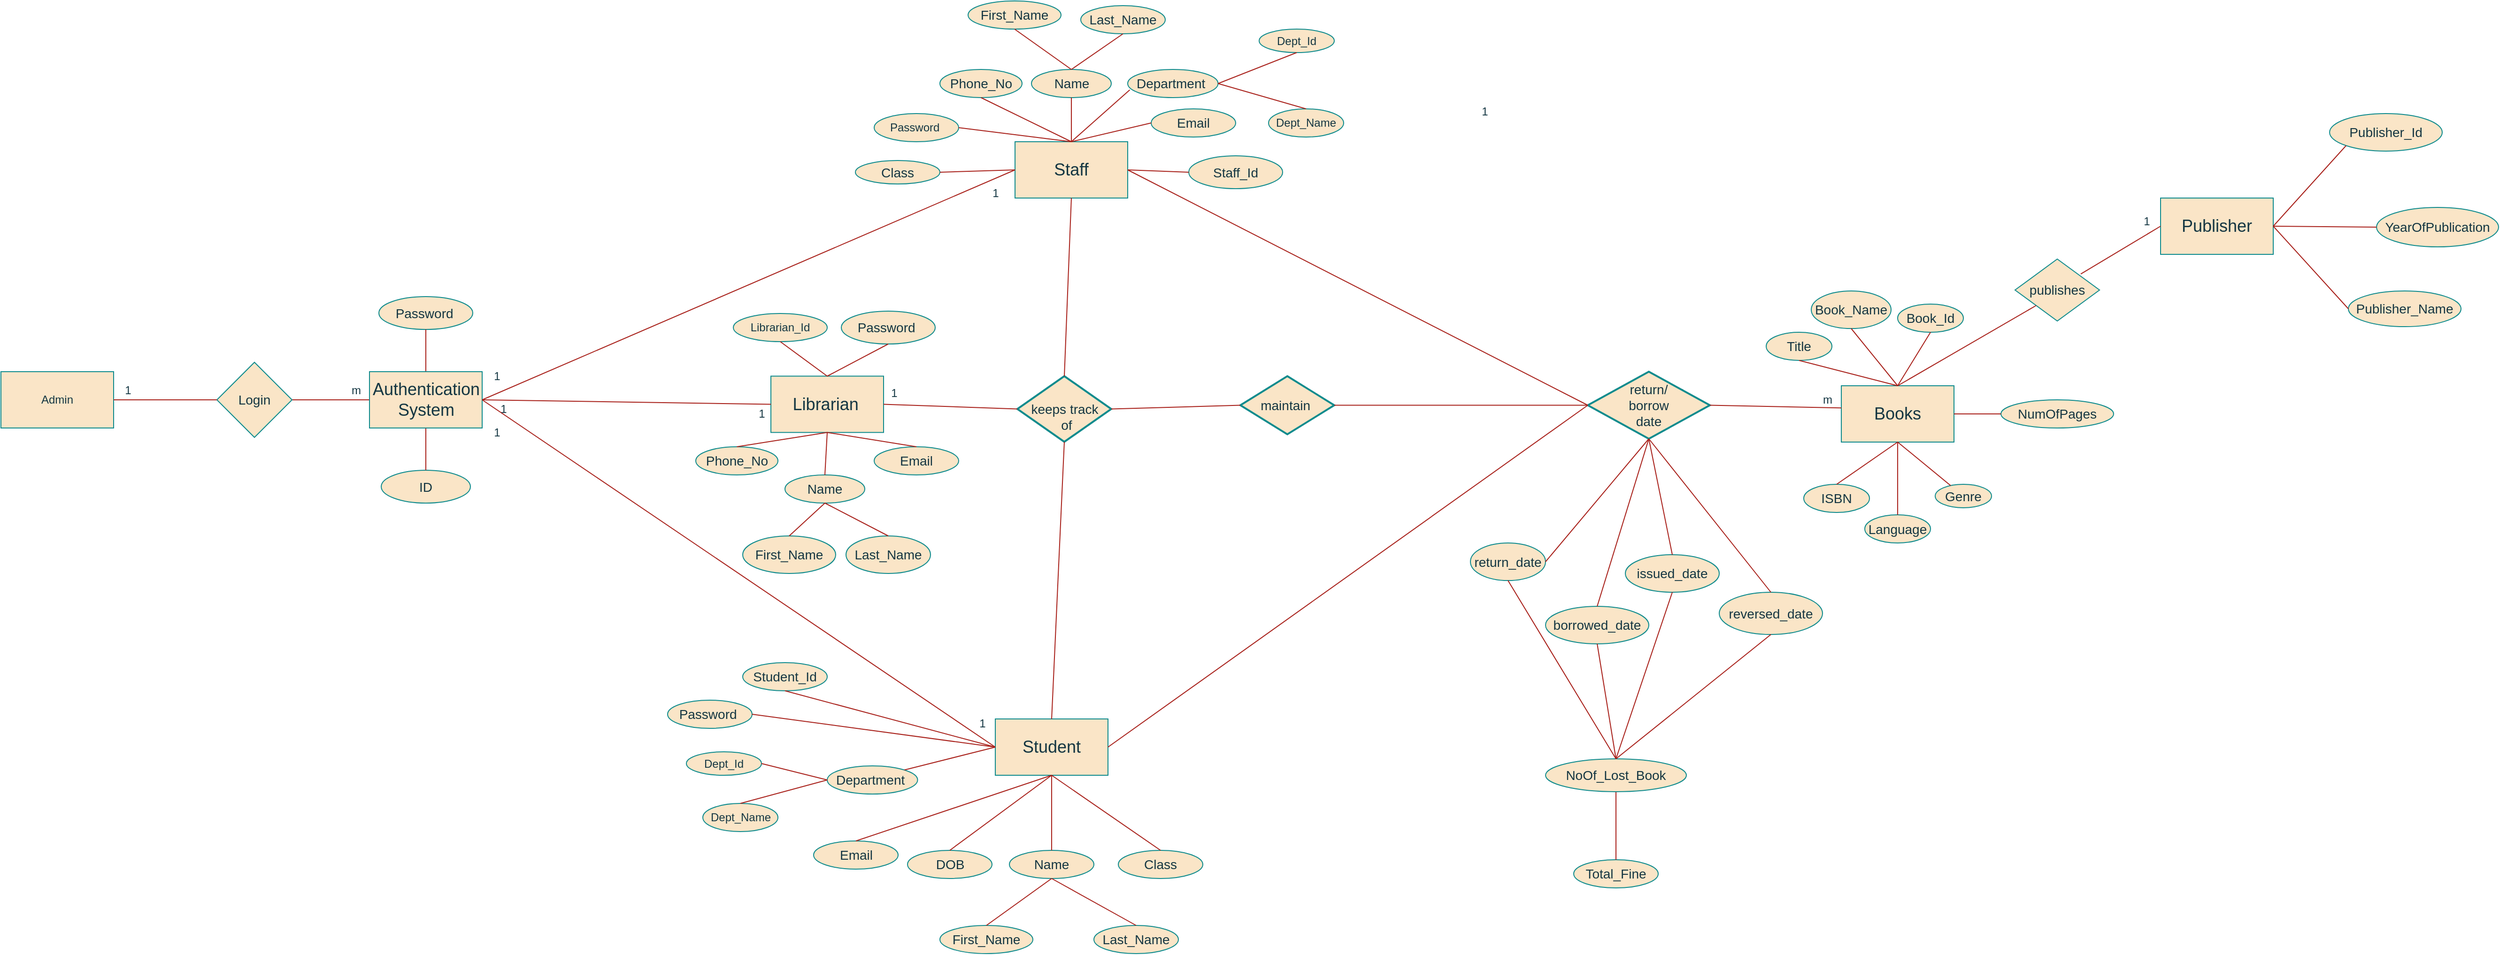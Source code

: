 <mxfile version="22.0.4" type="device">
  <diagram name="Page-1" id="T-zpWM2Qm6AXL7HeKdBa">
    <mxGraphModel dx="1877" dy="1735" grid="1" gridSize="10" guides="1" tooltips="1" connect="1" arrows="1" fold="1" page="1" pageScale="1" pageWidth="827" pageHeight="1169" math="0" shadow="0">
      <root>
        <mxCell id="0" />
        <mxCell id="1" parent="0" />
        <mxCell id="A-atvkljJzHaeDVHKFVg-1" value="&lt;font style=&quot;font-size: 18px;&quot;&gt;Librarian&lt;/font&gt;&amp;nbsp;" style="rounded=0;whiteSpace=wrap;html=1;labelBackgroundColor=none;fillColor=#FAE5C7;strokeColor=#0F8B8D;fontColor=#143642;" parent="1" vertex="1">
          <mxGeometry x="90" y="374.75" width="120" height="60" as="geometry" />
        </mxCell>
        <mxCell id="A-atvkljJzHaeDVHKFVg-4" value="&lt;font style=&quot;font-size: 14px;&quot;&gt;Name&lt;/font&gt;" style="ellipse;whiteSpace=wrap;html=1;labelBackgroundColor=none;fillColor=#FAE5C7;strokeColor=#0F8B8D;fontColor=#143642;rounded=0;" parent="1" vertex="1">
          <mxGeometry x="367.5" y="48" width="85" height="30" as="geometry" />
        </mxCell>
        <mxCell id="A-atvkljJzHaeDVHKFVg-6" value="&lt;font style=&quot;font-size: 14px;&quot;&gt;Phone_No&lt;/font&gt;" style="ellipse;whiteSpace=wrap;html=1;labelBackgroundColor=none;fillColor=#FAE5C7;strokeColor=#0F8B8D;fontColor=#143642;rounded=0;" parent="1" vertex="1">
          <mxGeometry x="270" y="48" width="87.5" height="30" as="geometry" />
        </mxCell>
        <mxCell id="A-atvkljJzHaeDVHKFVg-8" value="&lt;font style=&quot;font-size: 18px;&quot;&gt;Student&lt;/font&gt;" style="rounded=0;whiteSpace=wrap;html=1;labelBackgroundColor=none;fillColor=#FAE5C7;strokeColor=#0F8B8D;fontColor=#143642;" parent="1" vertex="1">
          <mxGeometry x="329" y="740" width="120" height="60" as="geometry" />
        </mxCell>
        <mxCell id="A-atvkljJzHaeDVHKFVg-10" value="&lt;font style=&quot;font-size: 14px;&quot;&gt;Student_Id&lt;/font&gt;" style="ellipse;whiteSpace=wrap;html=1;labelBackgroundColor=none;fillColor=#FAE5C7;strokeColor=#0F8B8D;fontColor=#143642;rounded=0;" parent="1" vertex="1">
          <mxGeometry x="60" y="680" width="90" height="30" as="geometry" />
        </mxCell>
        <mxCell id="A-atvkljJzHaeDVHKFVg-11" value="&lt;font style=&quot;font-size: 14px;&quot;&gt;Name&lt;/font&gt;" style="ellipse;whiteSpace=wrap;html=1;labelBackgroundColor=none;fillColor=#FAE5C7;strokeColor=#0F8B8D;fontColor=#143642;rounded=0;" parent="1" vertex="1">
          <mxGeometry x="344" y="880" width="90" height="30" as="geometry" />
        </mxCell>
        <mxCell id="A-atvkljJzHaeDVHKFVg-12" value="&lt;font style=&quot;font-size: 14px;&quot;&gt;First_Name&lt;/font&gt;" style="ellipse;whiteSpace=wrap;html=1;labelBackgroundColor=none;fillColor=#FAE5C7;strokeColor=#0F8B8D;fontColor=#143642;rounded=0;" parent="1" vertex="1">
          <mxGeometry x="270" y="960" width="99" height="30" as="geometry" />
        </mxCell>
        <mxCell id="A-atvkljJzHaeDVHKFVg-14" value="&lt;font style=&quot;font-size: 14px;&quot;&gt;Last_Name&lt;/font&gt;" style="ellipse;whiteSpace=wrap;html=1;labelBackgroundColor=none;fillColor=#FAE5C7;strokeColor=#0F8B8D;fontColor=#143642;rounded=0;" parent="1" vertex="1">
          <mxGeometry x="434" y="960" width="90" height="30" as="geometry" />
        </mxCell>
        <mxCell id="A-atvkljJzHaeDVHKFVg-19" value="&lt;font style=&quot;font-size: 14px;&quot;&gt;Department&amp;nbsp;&lt;/font&gt;" style="ellipse;whiteSpace=wrap;html=1;labelBackgroundColor=none;fillColor=#FAE5C7;strokeColor=#0F8B8D;fontColor=#143642;rounded=0;" parent="1" vertex="1">
          <mxGeometry x="150" y="790" width="96.25" height="30" as="geometry" />
        </mxCell>
        <mxCell id="A-atvkljJzHaeDVHKFVg-20" value="&lt;font style=&quot;font-size: 14px;&quot;&gt;Class&lt;/font&gt;" style="ellipse;whiteSpace=wrap;html=1;labelBackgroundColor=none;fillColor=#FAE5C7;strokeColor=#0F8B8D;fontColor=#143642;rounded=0;" parent="1" vertex="1">
          <mxGeometry x="460" y="880" width="90" height="30" as="geometry" />
        </mxCell>
        <mxCell id="A-atvkljJzHaeDVHKFVg-21" value="" style="endArrow=none;html=1;rounded=0;entryX=0;entryY=0.5;entryDx=0;entryDy=0;exitX=0.5;exitY=1;exitDx=0;exitDy=0;labelBackgroundColor=none;strokeColor=#A8201A;fontColor=default;" parent="1" source="A-atvkljJzHaeDVHKFVg-10" target="A-atvkljJzHaeDVHKFVg-8" edge="1">
          <mxGeometry width="50" height="50" relative="1" as="geometry">
            <mxPoint x="367" y="274" as="sourcePoint" />
            <mxPoint x="440" y="330" as="targetPoint" />
          </mxGeometry>
        </mxCell>
        <mxCell id="A-atvkljJzHaeDVHKFVg-22" value="" style="endArrow=none;html=1;rounded=0;exitX=1;exitY=0;exitDx=0;exitDy=0;entryX=0;entryY=0.5;entryDx=0;entryDy=0;labelBackgroundColor=none;strokeColor=#A8201A;fontColor=default;" parent="1" source="A-atvkljJzHaeDVHKFVg-19" target="A-atvkljJzHaeDVHKFVg-8" edge="1">
          <mxGeometry width="50" height="50" relative="1" as="geometry">
            <mxPoint x="390" y="380" as="sourcePoint" />
            <mxPoint x="440" y="330" as="targetPoint" />
          </mxGeometry>
        </mxCell>
        <mxCell id="A-atvkljJzHaeDVHKFVg-23" value="" style="endArrow=none;html=1;rounded=0;exitX=0.5;exitY=0;exitDx=0;exitDy=0;labelBackgroundColor=none;strokeColor=#A8201A;fontColor=default;" parent="1" source="A-atvkljJzHaeDVHKFVg-20" edge="1">
          <mxGeometry width="50" height="50" relative="1" as="geometry">
            <mxPoint x="390" y="380" as="sourcePoint" />
            <mxPoint x="389" y="800" as="targetPoint" />
          </mxGeometry>
        </mxCell>
        <mxCell id="A-atvkljJzHaeDVHKFVg-24" value="" style="endArrow=none;html=1;rounded=0;exitX=0.5;exitY=0;exitDx=0;exitDy=0;entryX=0.5;entryY=1;entryDx=0;entryDy=0;labelBackgroundColor=none;strokeColor=#A8201A;fontColor=default;" parent="1" source="A-atvkljJzHaeDVHKFVg-11" target="A-atvkljJzHaeDVHKFVg-8" edge="1">
          <mxGeometry width="50" height="50" relative="1" as="geometry">
            <mxPoint x="390" y="380" as="sourcePoint" />
            <mxPoint x="440" y="330" as="targetPoint" />
          </mxGeometry>
        </mxCell>
        <mxCell id="A-atvkljJzHaeDVHKFVg-25" value="" style="endArrow=none;html=1;rounded=0;exitX=0.5;exitY=0;exitDx=0;exitDy=0;entryX=0.5;entryY=1;entryDx=0;entryDy=0;labelBackgroundColor=none;strokeColor=#A8201A;fontColor=default;" parent="1" source="A-atvkljJzHaeDVHKFVg-12" target="A-atvkljJzHaeDVHKFVg-11" edge="1">
          <mxGeometry width="50" height="50" relative="1" as="geometry">
            <mxPoint x="390" y="380" as="sourcePoint" />
            <mxPoint x="440" y="330" as="targetPoint" />
          </mxGeometry>
        </mxCell>
        <mxCell id="A-atvkljJzHaeDVHKFVg-26" value="" style="endArrow=none;html=1;rounded=0;entryX=0.5;entryY=1;entryDx=0;entryDy=0;exitX=0.5;exitY=0;exitDx=0;exitDy=0;labelBackgroundColor=none;strokeColor=#A8201A;fontColor=default;" parent="1" source="A-atvkljJzHaeDVHKFVg-14" target="A-atvkljJzHaeDVHKFVg-11" edge="1">
          <mxGeometry width="50" height="50" relative="1" as="geometry">
            <mxPoint x="515" y="555" as="sourcePoint" />
            <mxPoint x="440" y="330" as="targetPoint" />
          </mxGeometry>
        </mxCell>
        <mxCell id="A-atvkljJzHaeDVHKFVg-27" value="&lt;font style=&quot;font-size: 14px;&quot;&gt;Email&lt;/font&gt;" style="ellipse;whiteSpace=wrap;html=1;labelBackgroundColor=none;fillColor=#FAE5C7;strokeColor=#0F8B8D;fontColor=#143642;rounded=0;" parent="1" vertex="1">
          <mxGeometry x="135.5" y="870" width="90" height="30" as="geometry" />
        </mxCell>
        <mxCell id="A-atvkljJzHaeDVHKFVg-28" value="&lt;font style=&quot;font-size: 14px;&quot;&gt;Password&amp;nbsp;&lt;/font&gt;" style="ellipse;whiteSpace=wrap;html=1;labelBackgroundColor=none;fillColor=#FAE5C7;strokeColor=#0F8B8D;fontColor=#143642;rounded=0;" parent="1" vertex="1">
          <mxGeometry x="-20" y="720" width="90" height="30" as="geometry" />
        </mxCell>
        <mxCell id="A-atvkljJzHaeDVHKFVg-30" value="&lt;font style=&quot;font-size: 14px;&quot;&gt;DOB&lt;/font&gt;" style="ellipse;whiteSpace=wrap;html=1;labelBackgroundColor=none;fillColor=#FAE5C7;strokeColor=#0F8B8D;fontColor=#143642;rounded=0;" parent="1" vertex="1">
          <mxGeometry x="235.5" y="880" width="90" height="30" as="geometry" />
        </mxCell>
        <mxCell id="A-atvkljJzHaeDVHKFVg-31" value="" style="endArrow=none;html=1;rounded=0;exitX=0.5;exitY=0;exitDx=0;exitDy=0;entryX=0.5;entryY=1;entryDx=0;entryDy=0;labelBackgroundColor=none;strokeColor=#A8201A;fontColor=default;" parent="1" source="A-atvkljJzHaeDVHKFVg-27" target="A-atvkljJzHaeDVHKFVg-8" edge="1">
          <mxGeometry width="50" height="50" relative="1" as="geometry">
            <mxPoint x="390" y="480" as="sourcePoint" />
            <mxPoint x="330" y="770" as="targetPoint" />
          </mxGeometry>
        </mxCell>
        <mxCell id="A-atvkljJzHaeDVHKFVg-32" value="" style="endArrow=none;html=1;rounded=0;exitX=0.5;exitY=0;exitDx=0;exitDy=0;entryX=0.5;entryY=1;entryDx=0;entryDy=0;labelBackgroundColor=none;strokeColor=#A8201A;fontColor=default;" parent="1" source="A-atvkljJzHaeDVHKFVg-30" target="A-atvkljJzHaeDVHKFVg-8" edge="1">
          <mxGeometry width="50" height="50" relative="1" as="geometry">
            <mxPoint x="390" y="480" as="sourcePoint" />
            <mxPoint x="390" y="400" as="targetPoint" />
          </mxGeometry>
        </mxCell>
        <mxCell id="A-atvkljJzHaeDVHKFVg-33" value="Password&amp;nbsp;" style="ellipse;whiteSpace=wrap;html=1;labelBackgroundColor=none;fillColor=#FAE5C7;strokeColor=#0F8B8D;fontColor=#143642;rounded=0;" parent="1" vertex="1">
          <mxGeometry x="200" y="95" width="90" height="30" as="geometry" />
        </mxCell>
        <mxCell id="A-atvkljJzHaeDVHKFVg-35" value="Dept_Id" style="ellipse;whiteSpace=wrap;html=1;labelBackgroundColor=none;fillColor=#FAE5C7;strokeColor=#0F8B8D;fontColor=#143642;rounded=0;" parent="1" vertex="1">
          <mxGeometry y="775" width="80" height="25" as="geometry" />
        </mxCell>
        <mxCell id="A-atvkljJzHaeDVHKFVg-36" value="Dept_Name" style="ellipse;whiteSpace=wrap;html=1;labelBackgroundColor=none;fillColor=#FAE5C7;strokeColor=#0F8B8D;fontColor=#143642;rounded=0;" parent="1" vertex="1">
          <mxGeometry x="17.5" y="830" width="80" height="30" as="geometry" />
        </mxCell>
        <mxCell id="A-atvkljJzHaeDVHKFVg-39" value="" style="endArrow=none;html=1;rounded=0;exitX=0.5;exitY=0;exitDx=0;exitDy=0;entryX=0;entryY=0.5;entryDx=0;entryDy=0;labelBackgroundColor=none;strokeColor=#A8201A;fontColor=default;" parent="1" source="A-atvkljJzHaeDVHKFVg-36" target="A-atvkljJzHaeDVHKFVg-19" edge="1">
          <mxGeometry width="50" height="50" relative="1" as="geometry">
            <mxPoint x="390" y="480" as="sourcePoint" />
            <mxPoint x="440" y="430" as="targetPoint" />
          </mxGeometry>
        </mxCell>
        <mxCell id="A-atvkljJzHaeDVHKFVg-43" value="&lt;font style=&quot;font-size: 14px;&quot;&gt;&lt;br&gt;&lt;br&gt;keeps track&lt;br&gt;&amp;nbsp;of&lt;br&gt;&lt;br&gt;&lt;/font&gt;" style="strokeWidth=2;html=1;shape=mxgraph.flowchart.decision;whiteSpace=wrap;labelBackgroundColor=none;fillColor=#FAE5C7;strokeColor=#0F8B8D;fontColor=#143642;rounded=0;" parent="1" vertex="1">
          <mxGeometry x="352.5" y="374.75" width="100" height="70" as="geometry" />
        </mxCell>
        <mxCell id="A-atvkljJzHaeDVHKFVg-44" value="" style="endArrow=none;html=1;rounded=0;exitX=0;exitY=0.5;exitDx=0;exitDy=0;exitPerimeter=0;entryX=1;entryY=0.5;entryDx=0;entryDy=0;labelBackgroundColor=none;strokeColor=#A8201A;fontColor=default;" parent="1" source="A-atvkljJzHaeDVHKFVg-43" target="A-atvkljJzHaeDVHKFVg-1" edge="1">
          <mxGeometry width="50" height="50" relative="1" as="geometry">
            <mxPoint x="390" y="170" as="sourcePoint" />
            <mxPoint x="450" y="240" as="targetPoint" />
          </mxGeometry>
        </mxCell>
        <mxCell id="A-atvkljJzHaeDVHKFVg-48" value="" style="endArrow=none;html=1;rounded=0;exitX=0.5;exitY=0;exitDx=0;exitDy=0;entryX=0.5;entryY=1;entryDx=0;entryDy=0;entryPerimeter=0;labelBackgroundColor=none;strokeColor=#A8201A;fontColor=default;" parent="1" source="A-atvkljJzHaeDVHKFVg-8" target="A-atvkljJzHaeDVHKFVg-43" edge="1">
          <mxGeometry width="50" height="50" relative="1" as="geometry">
            <mxPoint x="390" y="270" as="sourcePoint" />
            <mxPoint x="440" y="220" as="targetPoint" />
          </mxGeometry>
        </mxCell>
        <mxCell id="A-atvkljJzHaeDVHKFVg-49" value="1" style="text;html=1;align=center;verticalAlign=middle;resizable=0;points=[];autosize=1;strokeColor=none;fillColor=none;labelBackgroundColor=none;fontColor=#143642;rounded=0;" parent="1" vertex="1">
          <mxGeometry x="1045" y="378" width="30" height="30" as="geometry" />
        </mxCell>
        <mxCell id="A-atvkljJzHaeDVHKFVg-50" value="m" style="text;html=1;align=center;verticalAlign=middle;resizable=0;points=[];autosize=1;strokeColor=none;fillColor=none;labelBackgroundColor=none;fontColor=#143642;rounded=0;" parent="1" vertex="1">
          <mxGeometry x="1200" y="385" width="30" height="30" as="geometry" />
        </mxCell>
        <mxCell id="A-atvkljJzHaeDVHKFVg-51" value="&lt;font style=&quot;font-size: 18px;&quot;&gt;Books&lt;/font&gt;" style="rounded=0;whiteSpace=wrap;html=1;labelBackgroundColor=none;fillColor=#FAE5C7;strokeColor=#0F8B8D;fontColor=#143642;" parent="1" vertex="1">
          <mxGeometry x="1230" y="385" width="120" height="60" as="geometry" />
        </mxCell>
        <mxCell id="A-atvkljJzHaeDVHKFVg-52" value="&lt;font style=&quot;font-size: 14px;&quot;&gt;return/ &lt;br&gt;borrow&lt;br&gt;date&lt;/font&gt;" style="strokeWidth=2;html=1;shape=mxgraph.flowchart.decision;whiteSpace=wrap;labelBackgroundColor=none;fillColor=#FAE5C7;strokeColor=#0F8B8D;fontColor=#143642;rounded=0;" parent="1" vertex="1">
          <mxGeometry x="960" y="370" width="130" height="71.5" as="geometry" />
        </mxCell>
        <mxCell id="A-atvkljJzHaeDVHKFVg-53" value="&lt;font style=&quot;font-size: 14px;&quot;&gt;return_date&lt;/font&gt;" style="ellipse;whiteSpace=wrap;html=1;labelBackgroundColor=none;fillColor=#FAE5C7;strokeColor=#0F8B8D;fontColor=#143642;rounded=0;" parent="1" vertex="1">
          <mxGeometry x="835" y="552.5" width="80" height="40" as="geometry" />
        </mxCell>
        <mxCell id="A-atvkljJzHaeDVHKFVg-54" value="&lt;font style=&quot;font-size: 14px;&quot;&gt;issued_date&lt;/font&gt;" style="ellipse;whiteSpace=wrap;html=1;labelBackgroundColor=none;fillColor=#FAE5C7;strokeColor=#0F8B8D;fontColor=#143642;rounded=0;" parent="1" vertex="1">
          <mxGeometry x="1000" y="565" width="100" height="40" as="geometry" />
        </mxCell>
        <mxCell id="A-atvkljJzHaeDVHKFVg-55" value="" style="endArrow=none;html=1;rounded=0;exitX=1;exitY=0.5;exitDx=0;exitDy=0;entryX=0.5;entryY=1;entryDx=0;entryDy=0;entryPerimeter=0;labelBackgroundColor=none;strokeColor=#A8201A;fontColor=default;" parent="1" source="A-atvkljJzHaeDVHKFVg-53" target="A-atvkljJzHaeDVHKFVg-52" edge="1">
          <mxGeometry width="50" height="50" relative="1" as="geometry">
            <mxPoint x="625" y="462.5" as="sourcePoint" />
            <mxPoint x="720" y="442.5" as="targetPoint" />
          </mxGeometry>
        </mxCell>
        <mxCell id="A-atvkljJzHaeDVHKFVg-56" value="" style="endArrow=none;html=1;rounded=0;exitX=0.5;exitY=0;exitDx=0;exitDy=0;entryX=0.5;entryY=1;entryDx=0;entryDy=0;entryPerimeter=0;labelBackgroundColor=none;strokeColor=#A8201A;fontColor=default;" parent="1" source="A-atvkljJzHaeDVHKFVg-54" target="A-atvkljJzHaeDVHKFVg-52" edge="1">
          <mxGeometry width="50" height="50" relative="1" as="geometry">
            <mxPoint x="540" y="360" as="sourcePoint" />
            <mxPoint x="710" y="410" as="targetPoint" />
          </mxGeometry>
        </mxCell>
        <mxCell id="A-atvkljJzHaeDVHKFVg-57" value="&lt;font style=&quot;font-size: 14px;&quot;&gt;maintain&amp;nbsp;&lt;/font&gt;" style="strokeWidth=2;html=1;shape=mxgraph.flowchart.decision;whiteSpace=wrap;labelBackgroundColor=none;fillColor=#FAE5C7;strokeColor=#0F8B8D;fontColor=#143642;rounded=0;" parent="1" vertex="1">
          <mxGeometry x="590" y="374.75" width="100" height="62" as="geometry" />
        </mxCell>
        <mxCell id="A-atvkljJzHaeDVHKFVg-60" value="" style="endArrow=none;html=1;rounded=0;exitX=1;exitY=0.5;exitDx=0;exitDy=0;exitPerimeter=0;entryX=0;entryY=0.393;entryDx=0;entryDy=0;entryPerimeter=0;labelBackgroundColor=none;strokeColor=#A8201A;fontColor=default;" parent="1" source="A-atvkljJzHaeDVHKFVg-52" target="A-atvkljJzHaeDVHKFVg-51" edge="1">
          <mxGeometry width="50" height="50" relative="1" as="geometry">
            <mxPoint x="540" y="460" as="sourcePoint" />
            <mxPoint x="590" y="410" as="targetPoint" />
          </mxGeometry>
        </mxCell>
        <mxCell id="A-atvkljJzHaeDVHKFVg-62" value="&lt;font style=&quot;font-size: 14px;&quot;&gt;publishes&lt;/font&gt;" style="rhombus;whiteSpace=wrap;html=1;labelBackgroundColor=none;fillColor=#FAE5C7;strokeColor=#0F8B8D;fontColor=#143642;rounded=0;" parent="1" vertex="1">
          <mxGeometry x="1415" y="250" width="90" height="66" as="geometry" />
        </mxCell>
        <mxCell id="A-atvkljJzHaeDVHKFVg-63" value="&lt;font style=&quot;font-size: 18px;&quot;&gt;Publisher&lt;/font&gt;" style="rounded=0;whiteSpace=wrap;html=1;labelBackgroundColor=none;fillColor=#FAE5C7;strokeColor=#0F8B8D;fontColor=#143642;" parent="1" vertex="1">
          <mxGeometry x="1570" y="185" width="120" height="60" as="geometry" />
        </mxCell>
        <mxCell id="A-atvkljJzHaeDVHKFVg-64" value="" style="endArrow=none;html=1;rounded=0;exitX=0.5;exitY=0;exitDx=0;exitDy=0;entryX=0;entryY=1;entryDx=0;entryDy=0;labelBackgroundColor=none;strokeColor=#A8201A;fontColor=default;" parent="1" source="A-atvkljJzHaeDVHKFVg-51" target="A-atvkljJzHaeDVHKFVg-62" edge="1">
          <mxGeometry width="50" height="50" relative="1" as="geometry">
            <mxPoint x="1020" y="391.75" as="sourcePoint" />
            <mxPoint x="1040" y="314.25" as="targetPoint" />
          </mxGeometry>
        </mxCell>
        <mxCell id="A-atvkljJzHaeDVHKFVg-65" value="" style="endArrow=none;html=1;rounded=0;entryX=0;entryY=0.5;entryDx=0;entryDy=0;exitX=0.778;exitY=0.242;exitDx=0;exitDy=0;exitPerimeter=0;labelBackgroundColor=none;strokeColor=#A8201A;fontColor=default;" parent="1" source="A-atvkljJzHaeDVHKFVg-62" target="A-atvkljJzHaeDVHKFVg-63" edge="1">
          <mxGeometry width="50" height="50" relative="1" as="geometry">
            <mxPoint x="870" y="460" as="sourcePoint" />
            <mxPoint x="920" y="410" as="targetPoint" />
          </mxGeometry>
        </mxCell>
        <mxCell id="A-atvkljJzHaeDVHKFVg-66" value="&lt;font style=&quot;font-size: 14px;&quot;&gt;Publisher_Id&lt;/font&gt;" style="ellipse;whiteSpace=wrap;html=1;labelBackgroundColor=none;fillColor=#FAE5C7;strokeColor=#0F8B8D;fontColor=#143642;rounded=0;" parent="1" vertex="1">
          <mxGeometry x="1750" y="95" width="120" height="40" as="geometry" />
        </mxCell>
        <mxCell id="A-atvkljJzHaeDVHKFVg-67" value="&lt;font style=&quot;font-size: 14px;&quot;&gt;YearOfPublication&lt;/font&gt;" style="ellipse;whiteSpace=wrap;html=1;labelBackgroundColor=none;fillColor=#FAE5C7;strokeColor=#0F8B8D;fontColor=#143642;rounded=0;" parent="1" vertex="1">
          <mxGeometry x="1800" y="195" width="130" height="42" as="geometry" />
        </mxCell>
        <mxCell id="A-atvkljJzHaeDVHKFVg-68" value="&lt;font style=&quot;font-size: 14px;&quot;&gt;Total_Fine&lt;/font&gt;" style="ellipse;whiteSpace=wrap;html=1;labelBackgroundColor=none;fillColor=#FAE5C7;strokeColor=#0F8B8D;fontColor=#143642;rounded=0;" parent="1" vertex="1">
          <mxGeometry x="945" y="890" width="90" height="30" as="geometry" />
        </mxCell>
        <mxCell id="A-atvkljJzHaeDVHKFVg-69" value="" style="endArrow=none;html=1;rounded=0;exitX=0.5;exitY=0;exitDx=0;exitDy=0;entryX=0.5;entryY=1;entryDx=0;entryDy=0;labelBackgroundColor=none;strokeColor=#A8201A;fontColor=default;" parent="1" source="A-atvkljJzHaeDVHKFVg-68" target="A-atvkljJzHaeDVHKFVg-78" edge="1">
          <mxGeometry width="50" height="50" relative="1" as="geometry">
            <mxPoint x="960" y="350" as="sourcePoint" />
            <mxPoint x="710" y="430" as="targetPoint" />
          </mxGeometry>
        </mxCell>
        <mxCell id="A-atvkljJzHaeDVHKFVg-70" value="&lt;font style=&quot;font-size: 14px;&quot;&gt;reversed_date&lt;/font&gt;" style="ellipse;whiteSpace=wrap;html=1;labelBackgroundColor=none;fillColor=#FAE5C7;strokeColor=#0F8B8D;fontColor=#143642;rounded=0;" parent="1" vertex="1">
          <mxGeometry x="1100" y="605" width="110" height="45" as="geometry" />
        </mxCell>
        <mxCell id="A-atvkljJzHaeDVHKFVg-71" value="" style="endArrow=none;html=1;rounded=0;entryX=0.5;entryY=0;entryDx=0;entryDy=0;exitX=0.5;exitY=1;exitDx=0;exitDy=0;exitPerimeter=0;labelBackgroundColor=none;strokeColor=#A8201A;fontColor=default;" parent="1" source="A-atvkljJzHaeDVHKFVg-52" target="A-atvkljJzHaeDVHKFVg-70" edge="1">
          <mxGeometry width="50" height="50" relative="1" as="geometry">
            <mxPoint x="710" y="430" as="sourcePoint" />
            <mxPoint x="770" y="400" as="targetPoint" />
          </mxGeometry>
        </mxCell>
        <mxCell id="A-atvkljJzHaeDVHKFVg-72" value="&lt;font style=&quot;font-size: 14px;&quot;&gt;Book_Id&lt;/font&gt;" style="ellipse;whiteSpace=wrap;html=1;labelBackgroundColor=none;fillColor=#FAE5C7;strokeColor=#0F8B8D;fontColor=#143642;rounded=0;" parent="1" vertex="1">
          <mxGeometry x="1290" y="298" width="70" height="30" as="geometry" />
        </mxCell>
        <mxCell id="A-atvkljJzHaeDVHKFVg-73" value="&lt;font style=&quot;font-size: 14px;&quot;&gt;Book_Name&lt;/font&gt;" style="ellipse;whiteSpace=wrap;html=1;labelBackgroundColor=none;fillColor=#FAE5C7;strokeColor=#0F8B8D;fontColor=#143642;rounded=0;" parent="1" vertex="1">
          <mxGeometry x="1198" y="284" width="85" height="40" as="geometry" />
        </mxCell>
        <mxCell id="A-atvkljJzHaeDVHKFVg-74" value="&lt;font style=&quot;font-size: 14px;&quot;&gt;Title&lt;/font&gt;" style="ellipse;whiteSpace=wrap;html=1;labelBackgroundColor=none;fillColor=#FAE5C7;strokeColor=#0F8B8D;fontColor=#143642;rounded=0;" parent="1" vertex="1">
          <mxGeometry x="1150" y="328" width="70" height="30" as="geometry" />
        </mxCell>
        <mxCell id="A-atvkljJzHaeDVHKFVg-75" value="&lt;font style=&quot;font-size: 14px;&quot;&gt;borrowed_date&lt;/font&gt;" style="ellipse;whiteSpace=wrap;html=1;labelBackgroundColor=none;fillColor=#FAE5C7;strokeColor=#0F8B8D;fontColor=#143642;rounded=0;" parent="1" vertex="1">
          <mxGeometry x="915" y="620" width="110" height="40" as="geometry" />
        </mxCell>
        <mxCell id="A-atvkljJzHaeDVHKFVg-76" value="" style="endArrow=none;html=1;rounded=0;exitX=0.5;exitY=0;exitDx=0;exitDy=0;entryX=0.5;entryY=1;entryDx=0;entryDy=0;entryPerimeter=0;labelBackgroundColor=none;strokeColor=#A8201A;fontColor=default;" parent="1" source="A-atvkljJzHaeDVHKFVg-75" target="A-atvkljJzHaeDVHKFVg-52" edge="1">
          <mxGeometry width="50" height="50" relative="1" as="geometry">
            <mxPoint x="760" y="510" as="sourcePoint" />
            <mxPoint x="810" y="460" as="targetPoint" />
          </mxGeometry>
        </mxCell>
        <mxCell id="A-atvkljJzHaeDVHKFVg-78" value="&lt;font style=&quot;font-size: 14px;&quot;&gt;NoOf_Lost_Book&lt;/font&gt;" style="ellipse;whiteSpace=wrap;html=1;labelBackgroundColor=none;fillColor=#FAE5C7;strokeColor=#0F8B8D;fontColor=#143642;rounded=0;" parent="1" vertex="1">
          <mxGeometry x="915" y="782.5" width="150" height="35" as="geometry" />
        </mxCell>
        <mxCell id="A-atvkljJzHaeDVHKFVg-79" value="" style="endArrow=none;html=1;rounded=0;exitX=0.5;exitY=1;exitDx=0;exitDy=0;entryX=0.5;entryY=0;entryDx=0;entryDy=0;labelBackgroundColor=none;strokeColor=#A8201A;fontColor=default;" parent="1" source="A-atvkljJzHaeDVHKFVg-53" target="A-atvkljJzHaeDVHKFVg-78" edge="1">
          <mxGeometry width="50" height="50" relative="1" as="geometry">
            <mxPoint x="810" y="450" as="sourcePoint" />
            <mxPoint x="860" y="400" as="targetPoint" />
          </mxGeometry>
        </mxCell>
        <mxCell id="A-atvkljJzHaeDVHKFVg-80" value="" style="endArrow=none;html=1;rounded=0;exitX=0.5;exitY=1;exitDx=0;exitDy=0;entryX=0.5;entryY=0;entryDx=0;entryDy=0;labelBackgroundColor=none;strokeColor=#A8201A;fontColor=default;" parent="1" source="A-atvkljJzHaeDVHKFVg-75" target="A-atvkljJzHaeDVHKFVg-78" edge="1">
          <mxGeometry width="50" height="50" relative="1" as="geometry">
            <mxPoint x="810" y="450" as="sourcePoint" />
            <mxPoint x="860" y="400" as="targetPoint" />
          </mxGeometry>
        </mxCell>
        <mxCell id="A-atvkljJzHaeDVHKFVg-81" value="" style="endArrow=none;html=1;rounded=0;exitX=0.5;exitY=0;exitDx=0;exitDy=0;entryX=0.5;entryY=1;entryDx=0;entryDy=0;labelBackgroundColor=none;strokeColor=#A8201A;fontColor=default;" parent="1" source="A-atvkljJzHaeDVHKFVg-78" target="A-atvkljJzHaeDVHKFVg-54" edge="1">
          <mxGeometry width="50" height="50" relative="1" as="geometry">
            <mxPoint x="810" y="450" as="sourcePoint" />
            <mxPoint x="860" y="400" as="targetPoint" />
          </mxGeometry>
        </mxCell>
        <mxCell id="A-atvkljJzHaeDVHKFVg-82" value="" style="endArrow=none;html=1;rounded=0;exitX=0.5;exitY=0;exitDx=0;exitDy=0;entryX=0.5;entryY=1;entryDx=0;entryDy=0;labelBackgroundColor=none;strokeColor=#A8201A;fontColor=default;" parent="1" source="A-atvkljJzHaeDVHKFVg-78" target="A-atvkljJzHaeDVHKFVg-70" edge="1">
          <mxGeometry width="50" height="50" relative="1" as="geometry">
            <mxPoint x="810" y="450" as="sourcePoint" />
            <mxPoint x="860" y="400" as="targetPoint" />
          </mxGeometry>
        </mxCell>
        <mxCell id="A-atvkljJzHaeDVHKFVg-83" value="&lt;font style=&quot;font-size: 14px;&quot;&gt;ISBN&lt;/font&gt;" style="ellipse;whiteSpace=wrap;html=1;labelBackgroundColor=none;fillColor=#FAE5C7;strokeColor=#0F8B8D;fontColor=#143642;rounded=0;" parent="1" vertex="1">
          <mxGeometry x="1190" y="490" width="70" height="30" as="geometry" />
        </mxCell>
        <mxCell id="A-atvkljJzHaeDVHKFVg-84" value="&lt;font style=&quot;font-size: 14px;&quot;&gt;Genre&lt;/font&gt;" style="ellipse;whiteSpace=wrap;html=1;labelBackgroundColor=none;fillColor=#FAE5C7;strokeColor=#0F8B8D;fontColor=#143642;rounded=0;" parent="1" vertex="1">
          <mxGeometry x="1330" y="490" width="60" height="25" as="geometry" />
        </mxCell>
        <mxCell id="A-atvkljJzHaeDVHKFVg-85" value="&lt;font style=&quot;font-size: 14px;&quot;&gt;Language&lt;/font&gt;" style="ellipse;whiteSpace=wrap;html=1;labelBackgroundColor=none;fillColor=#FAE5C7;strokeColor=#0F8B8D;fontColor=#143642;rounded=0;" parent="1" vertex="1">
          <mxGeometry x="1255" y="522.5" width="70" height="30" as="geometry" />
        </mxCell>
        <mxCell id="A-atvkljJzHaeDVHKFVg-86" value="&lt;font style=&quot;font-size: 14px;&quot;&gt;NumOfPages&lt;/font&gt;" style="ellipse;whiteSpace=wrap;html=1;labelBackgroundColor=none;fillColor=#FAE5C7;strokeColor=#0F8B8D;fontColor=#143642;rounded=0;" parent="1" vertex="1">
          <mxGeometry x="1400" y="400" width="120" height="30" as="geometry" />
        </mxCell>
        <mxCell id="A-atvkljJzHaeDVHKFVg-87" value="" style="endArrow=none;html=1;rounded=0;exitX=0.5;exitY=1;exitDx=0;exitDy=0;entryX=0.5;entryY=0;entryDx=0;entryDy=0;labelBackgroundColor=none;strokeColor=#A8201A;fontColor=default;" parent="1" source="A-atvkljJzHaeDVHKFVg-72" target="A-atvkljJzHaeDVHKFVg-51" edge="1">
          <mxGeometry width="50" height="50" relative="1" as="geometry">
            <mxPoint x="630" y="340" as="sourcePoint" />
            <mxPoint x="680" y="290" as="targetPoint" />
          </mxGeometry>
        </mxCell>
        <mxCell id="A-atvkljJzHaeDVHKFVg-88" value="" style="endArrow=none;html=1;rounded=0;exitX=0.5;exitY=1;exitDx=0;exitDy=0;entryX=0.5;entryY=0;entryDx=0;entryDy=0;labelBackgroundColor=none;strokeColor=#A8201A;fontColor=default;" parent="1" source="A-atvkljJzHaeDVHKFVg-73" target="A-atvkljJzHaeDVHKFVg-51" edge="1">
          <mxGeometry width="50" height="50" relative="1" as="geometry">
            <mxPoint x="1140" y="420" as="sourcePoint" />
            <mxPoint x="1050" y="440" as="targetPoint" />
          </mxGeometry>
        </mxCell>
        <mxCell id="A-atvkljJzHaeDVHKFVg-89" value="" style="endArrow=none;html=1;rounded=0;entryX=0.5;entryY=1;entryDx=0;entryDy=0;exitX=0.5;exitY=0;exitDx=0;exitDy=0;labelBackgroundColor=none;strokeColor=#A8201A;fontColor=default;" parent="1" source="A-atvkljJzHaeDVHKFVg-51" target="A-atvkljJzHaeDVHKFVg-74" edge="1">
          <mxGeometry width="50" height="50" relative="1" as="geometry">
            <mxPoint x="1050" y="440" as="sourcePoint" />
            <mxPoint x="1190" y="370" as="targetPoint" />
          </mxGeometry>
        </mxCell>
        <mxCell id="A-atvkljJzHaeDVHKFVg-90" value="" style="endArrow=none;html=1;rounded=0;exitX=0.5;exitY=0;exitDx=0;exitDy=0;entryX=0.5;entryY=1;entryDx=0;entryDy=0;labelBackgroundColor=none;strokeColor=#A8201A;fontColor=default;" parent="1" source="A-atvkljJzHaeDVHKFVg-83" target="A-atvkljJzHaeDVHKFVg-51" edge="1">
          <mxGeometry width="50" height="50" relative="1" as="geometry">
            <mxPoint x="1140" y="420" as="sourcePoint" />
            <mxPoint x="1190" y="370" as="targetPoint" />
          </mxGeometry>
        </mxCell>
        <mxCell id="A-atvkljJzHaeDVHKFVg-91" value="" style="endArrow=none;html=1;rounded=0;exitX=0.5;exitY=0;exitDx=0;exitDy=0;entryX=0.5;entryY=1;entryDx=0;entryDy=0;labelBackgroundColor=none;strokeColor=#A8201A;fontColor=default;" parent="1" source="A-atvkljJzHaeDVHKFVg-85" target="A-atvkljJzHaeDVHKFVg-51" edge="1">
          <mxGeometry width="50" height="50" relative="1" as="geometry">
            <mxPoint x="1140" y="420" as="sourcePoint" />
            <mxPoint x="1090" y="440" as="targetPoint" />
          </mxGeometry>
        </mxCell>
        <mxCell id="A-atvkljJzHaeDVHKFVg-92" value="" style="endArrow=none;html=1;rounded=0;exitX=0.5;exitY=1;exitDx=0;exitDy=0;labelBackgroundColor=none;strokeColor=#A8201A;fontColor=default;" parent="1" source="A-atvkljJzHaeDVHKFVg-51" target="A-atvkljJzHaeDVHKFVg-84" edge="1">
          <mxGeometry width="50" height="50" relative="1" as="geometry">
            <mxPoint x="1140" y="420" as="sourcePoint" />
            <mxPoint x="1190" y="370" as="targetPoint" />
          </mxGeometry>
        </mxCell>
        <mxCell id="A-atvkljJzHaeDVHKFVg-93" value="" style="endArrow=none;html=1;rounded=0;exitX=1;exitY=0.5;exitDx=0;exitDy=0;entryX=0;entryY=0.5;entryDx=0;entryDy=0;labelBackgroundColor=none;strokeColor=#A8201A;fontColor=default;" parent="1" source="A-atvkljJzHaeDVHKFVg-51" target="A-atvkljJzHaeDVHKFVg-86" edge="1">
          <mxGeometry width="50" height="50" relative="1" as="geometry">
            <mxPoint x="1140" y="420" as="sourcePoint" />
            <mxPoint x="1190" y="370" as="targetPoint" />
          </mxGeometry>
        </mxCell>
        <mxCell id="A-atvkljJzHaeDVHKFVg-94" value="&lt;font style=&quot;font-size: 14px;&quot;&gt;Publisher_Name&lt;/font&gt;" style="ellipse;whiteSpace=wrap;html=1;labelBackgroundColor=none;fillColor=#FAE5C7;strokeColor=#0F8B8D;fontColor=#143642;rounded=0;" parent="1" vertex="1">
          <mxGeometry x="1770" y="284" width="120" height="38" as="geometry" />
        </mxCell>
        <mxCell id="A-atvkljJzHaeDVHKFVg-95" value="" style="endArrow=none;html=1;rounded=0;entryX=0;entryY=1;entryDx=0;entryDy=0;exitX=1;exitY=0.5;exitDx=0;exitDy=0;labelBackgroundColor=none;strokeColor=#A8201A;fontColor=default;" parent="1" source="A-atvkljJzHaeDVHKFVg-63" target="A-atvkljJzHaeDVHKFVg-66" edge="1">
          <mxGeometry width="50" height="50" relative="1" as="geometry">
            <mxPoint x="1140" y="320" as="sourcePoint" />
            <mxPoint x="1190" y="270" as="targetPoint" />
          </mxGeometry>
        </mxCell>
        <mxCell id="A-atvkljJzHaeDVHKFVg-96" value="" style="endArrow=none;html=1;rounded=0;exitX=0;exitY=0.5;exitDx=0;exitDy=0;entryX=1;entryY=0.5;entryDx=0;entryDy=0;labelBackgroundColor=none;strokeColor=#A8201A;fontColor=default;" parent="1" source="A-atvkljJzHaeDVHKFVg-67" target="A-atvkljJzHaeDVHKFVg-63" edge="1">
          <mxGeometry width="50" height="50" relative="1" as="geometry">
            <mxPoint x="1140" y="320" as="sourcePoint" />
            <mxPoint x="1390" y="230" as="targetPoint" />
          </mxGeometry>
        </mxCell>
        <mxCell id="A-atvkljJzHaeDVHKFVg-98" value="" style="endArrow=none;html=1;rounded=0;entryX=0;entryY=0.5;entryDx=0;entryDy=0;exitX=1;exitY=0.5;exitDx=0;exitDy=0;labelBackgroundColor=none;strokeColor=#A8201A;fontColor=default;" parent="1" source="A-atvkljJzHaeDVHKFVg-63" target="A-atvkljJzHaeDVHKFVg-94" edge="1">
          <mxGeometry width="50" height="50" relative="1" as="geometry">
            <mxPoint x="1140" y="320" as="sourcePoint" />
            <mxPoint x="1190" y="270" as="targetPoint" />
          </mxGeometry>
        </mxCell>
        <mxCell id="A-atvkljJzHaeDVHKFVg-100" value="1" style="text;html=1;align=center;verticalAlign=middle;resizable=0;points=[];autosize=1;strokeColor=none;fillColor=none;labelBackgroundColor=none;fontColor=#143642;rounded=0;" parent="1" vertex="1">
          <mxGeometry x="1540" y="195" width="30" height="30" as="geometry" />
        </mxCell>
        <mxCell id="A-atvkljJzHaeDVHKFVg-102" value="1" style="text;html=1;align=center;verticalAlign=middle;resizable=0;points=[];autosize=1;strokeColor=none;fillColor=none;labelBackgroundColor=none;fontColor=#143642;rounded=0;" parent="1" vertex="1">
          <mxGeometry x="-217.5" y="360" width="30" height="30" as="geometry" />
        </mxCell>
        <mxCell id="A-atvkljJzHaeDVHKFVg-115" value="&lt;font style=&quot;font-size: 14px;&quot;&gt;First_Name&lt;/font&gt;" style="ellipse;whiteSpace=wrap;html=1;labelBackgroundColor=none;fillColor=#FAE5C7;strokeColor=#0F8B8D;fontColor=#143642;rounded=0;" parent="1" vertex="1">
          <mxGeometry x="300" y="-25" width="99" height="30" as="geometry" />
        </mxCell>
        <mxCell id="A-atvkljJzHaeDVHKFVg-116" value="&lt;font style=&quot;font-size: 14px;&quot;&gt;Last_Name&lt;/font&gt;" style="ellipse;whiteSpace=wrap;html=1;labelBackgroundColor=none;fillColor=#FAE5C7;strokeColor=#0F8B8D;fontColor=#143642;rounded=0;" parent="1" vertex="1">
          <mxGeometry x="420" y="-20" width="90" height="30" as="geometry" />
        </mxCell>
        <mxCell id="A-atvkljJzHaeDVHKFVg-117" value="" style="endArrow=none;html=1;rounded=0;exitX=0.5;exitY=1;exitDx=0;exitDy=0;entryX=0.5;entryY=0;entryDx=0;entryDy=0;labelBackgroundColor=none;strokeColor=#A8201A;fontColor=default;" parent="1" source="A-atvkljJzHaeDVHKFVg-115" target="A-atvkljJzHaeDVHKFVg-4" edge="1">
          <mxGeometry width="50" height="50" relative="1" as="geometry">
            <mxPoint x="350" y="350" as="sourcePoint" />
            <mxPoint x="400" y="300" as="targetPoint" />
          </mxGeometry>
        </mxCell>
        <mxCell id="A-atvkljJzHaeDVHKFVg-119" style="edgeStyle=orthogonalEdgeStyle;rounded=0;orthogonalLoop=1;jettySize=auto;html=1;exitX=0.5;exitY=1;exitDx=0;exitDy=0;labelBackgroundColor=none;strokeColor=#A8201A;fontColor=default;" parent="1" source="A-atvkljJzHaeDVHKFVg-115" target="A-atvkljJzHaeDVHKFVg-115" edge="1">
          <mxGeometry relative="1" as="geometry" />
        </mxCell>
        <mxCell id="A-atvkljJzHaeDVHKFVg-123" value="" style="endArrow=none;html=1;rounded=0;entryX=0;entryY=0.5;entryDx=0;entryDy=0;exitX=1;exitY=0.5;exitDx=0;exitDy=0;labelBackgroundColor=none;strokeColor=#A8201A;fontColor=default;" parent="1" source="1nQ7J6zakveMIYwhWgOZ-19" target="1nQ7J6zakveMIYwhWgOZ-18" edge="1">
          <mxGeometry width="50" height="50" relative="1" as="geometry">
            <mxPoint x="755.0" y="135" as="sourcePoint" />
            <mxPoint x="860" y="100" as="targetPoint" />
          </mxGeometry>
        </mxCell>
        <mxCell id="A-atvkljJzHaeDVHKFVg-124" value="&lt;font style=&quot;font-size: 14px;&quot;&gt;Password&amp;nbsp;&lt;/font&gt;" style="ellipse;whiteSpace=wrap;html=1;labelBackgroundColor=none;fillColor=#FAE5C7;strokeColor=#0F8B8D;fontColor=#143642;rounded=0;" parent="1" vertex="1">
          <mxGeometry x="-327.5" y="290" width="100" height="35" as="geometry" />
        </mxCell>
        <mxCell id="A-atvkljJzHaeDVHKFVg-125" value="&lt;font style=&quot;font-size: 14px;&quot;&gt;ID&lt;/font&gt;" style="ellipse;whiteSpace=wrap;html=1;labelBackgroundColor=none;fillColor=#FAE5C7;strokeColor=#0F8B8D;fontColor=#143642;rounded=0;" parent="1" vertex="1">
          <mxGeometry x="-325" y="475" width="95" height="35" as="geometry" />
        </mxCell>
        <mxCell id="A-atvkljJzHaeDVHKFVg-126" value="" style="endArrow=none;html=1;rounded=0;exitX=0.5;exitY=0;exitDx=0;exitDy=0;entryX=0.5;entryY=1;entryDx=0;entryDy=0;labelBackgroundColor=none;strokeColor=#A8201A;fontColor=default;" parent="1" source="1nQ7J6zakveMIYwhWgOZ-18" target="A-atvkljJzHaeDVHKFVg-124" edge="1">
          <mxGeometry width="50" height="50" relative="1" as="geometry">
            <mxPoint x="-140" y="398" as="sourcePoint" />
            <mxPoint x="-210" y="315" as="targetPoint" />
          </mxGeometry>
        </mxCell>
        <mxCell id="A-atvkljJzHaeDVHKFVg-127" value="" style="endArrow=none;html=1;rounded=0;exitX=0.5;exitY=1;exitDx=0;exitDy=0;entryX=0.5;entryY=0;entryDx=0;entryDy=0;labelBackgroundColor=none;strokeColor=#A8201A;fontColor=default;" parent="1" source="1nQ7J6zakveMIYwhWgOZ-18" target="A-atvkljJzHaeDVHKFVg-125" edge="1">
          <mxGeometry width="50" height="50" relative="1" as="geometry">
            <mxPoint x="-146.26" y="435.62" as="sourcePoint" />
            <mxPoint x="-193.74" y="520" as="targetPoint" />
          </mxGeometry>
        </mxCell>
        <mxCell id="A-atvkljJzHaeDVHKFVg-128" value="1" style="text;html=1;align=center;verticalAlign=middle;resizable=0;points=[];autosize=1;strokeColor=none;fillColor=none;labelBackgroundColor=none;fontColor=#143642;rounded=0;" parent="1" vertex="1">
          <mxGeometry x="205.5" y="378" width="30" height="30" as="geometry" />
        </mxCell>
        <mxCell id="A-atvkljJzHaeDVHKFVg-129" value="1" style="text;html=1;align=center;verticalAlign=middle;resizable=0;points=[];autosize=1;strokeColor=none;fillColor=none;labelBackgroundColor=none;fontColor=#143642;rounded=0;" parent="1" vertex="1">
          <mxGeometry x="835" y="78" width="30" height="30" as="geometry" />
        </mxCell>
        <mxCell id="1nQ7J6zakveMIYwhWgOZ-18" value="&lt;font style=&quot;font-size: 18px;&quot;&gt;Authentication&lt;br&gt;System&lt;/font&gt;" style="rounded=0;whiteSpace=wrap;html=1;labelBackgroundColor=none;fillColor=#FAE5C7;strokeColor=#0F8B8D;fontColor=#143642;" parent="1" vertex="1">
          <mxGeometry x="-337.5" y="370" width="120" height="60" as="geometry" />
        </mxCell>
        <mxCell id="1nQ7J6zakveMIYwhWgOZ-19" value="&lt;font style=&quot;font-size: 14px;&quot;&gt;Login&lt;/font&gt;" style="rhombus;whiteSpace=wrap;html=1;labelBackgroundColor=none;fillColor=#FAE5C7;strokeColor=#0F8B8D;fontColor=#143642;rounded=0;" parent="1" vertex="1">
          <mxGeometry x="-500" y="360" width="80" height="80" as="geometry" />
        </mxCell>
        <mxCell id="1nQ7J6zakveMIYwhWgOZ-21" value="" style="endArrow=none;html=1;rounded=0;exitX=0.5;exitY=0;exitDx=0;exitDy=0;entryX=0.5;entryY=1;entryDx=0;entryDy=0;labelBackgroundColor=none;strokeColor=#A8201A;fontColor=default;" parent="1" source="A-atvkljJzHaeDVHKFVg-4" target="A-atvkljJzHaeDVHKFVg-116" edge="1">
          <mxGeometry width="50" height="50" relative="1" as="geometry">
            <mxPoint x="580" y="198" as="sourcePoint" />
            <mxPoint x="680" y="-12" as="targetPoint" />
          </mxGeometry>
        </mxCell>
        <mxCell id="1nQ7J6zakveMIYwhWgOZ-23" value="Admin" style="rounded=0;whiteSpace=wrap;html=1;labelBackgroundColor=none;fillColor=#FAE5C7;strokeColor=#0F8B8D;fontColor=#143642;" parent="1" vertex="1">
          <mxGeometry x="-730" y="370" width="120" height="60" as="geometry" />
        </mxCell>
        <mxCell id="1nQ7J6zakveMIYwhWgOZ-24" value="" style="endArrow=none;html=1;rounded=0;exitX=1;exitY=0.5;exitDx=0;exitDy=0;entryX=0;entryY=0.5;entryDx=0;entryDy=0;labelBackgroundColor=none;strokeColor=#A8201A;fontColor=default;" parent="1" source="1nQ7J6zakveMIYwhWgOZ-23" target="1nQ7J6zakveMIYwhWgOZ-19" edge="1">
          <mxGeometry width="50" height="50" relative="1" as="geometry">
            <mxPoint x="-200" y="410" as="sourcePoint" />
            <mxPoint x="-150" y="360" as="targetPoint" />
          </mxGeometry>
        </mxCell>
        <mxCell id="1nQ7J6zakveMIYwhWgOZ-29" value="" style="endArrow=none;html=1;rounded=0;entryX=1;entryY=0.5;entryDx=0;entryDy=0;exitX=0;exitY=0.5;exitDx=0;exitDy=0;labelBackgroundColor=none;strokeColor=#A8201A;fontColor=default;" parent="1" source="A-atvkljJzHaeDVHKFVg-19" target="A-atvkljJzHaeDVHKFVg-35" edge="1">
          <mxGeometry width="50" height="50" relative="1" as="geometry">
            <mxPoint x="145.5" y="342" as="sourcePoint" />
            <mxPoint x="215.5" y="272" as="targetPoint" />
          </mxGeometry>
        </mxCell>
        <mxCell id="1nQ7J6zakveMIYwhWgOZ-30" style="edgeStyle=orthogonalEdgeStyle;rounded=0;orthogonalLoop=1;jettySize=auto;html=1;exitX=0.5;exitY=1;exitDx=0;exitDy=0;labelBackgroundColor=none;strokeColor=#A8201A;fontColor=default;" parent="1" source="A-atvkljJzHaeDVHKFVg-27" target="A-atvkljJzHaeDVHKFVg-27" edge="1">
          <mxGeometry relative="1" as="geometry" />
        </mxCell>
        <mxCell id="1nQ7J6zakveMIYwhWgOZ-31" value="" style="endArrow=none;html=1;rounded=0;exitX=1;exitY=0.5;exitDx=0;exitDy=0;entryX=0;entryY=0.5;entryDx=0;entryDy=0;labelBackgroundColor=none;strokeColor=#A8201A;fontColor=default;" parent="1" source="1nQ7J6zakveMIYwhWgOZ-18" target="A-atvkljJzHaeDVHKFVg-8" edge="1">
          <mxGeometry width="50" height="50" relative="1" as="geometry">
            <mxPoint x="-200" y="410" as="sourcePoint" />
            <mxPoint x="-150" y="360" as="targetPoint" />
          </mxGeometry>
        </mxCell>
        <mxCell id="1nQ7J6zakveMIYwhWgOZ-36" value="" style="endArrow=none;html=1;rounded=0;exitX=1;exitY=0.5;exitDx=0;exitDy=0;entryX=0;entryY=0.5;entryDx=0;entryDy=0;labelBackgroundColor=none;strokeColor=#A8201A;fontColor=default;" parent="1" source="A-atvkljJzHaeDVHKFVg-28" target="A-atvkljJzHaeDVHKFVg-8" edge="1">
          <mxGeometry width="50" height="50" relative="1" as="geometry">
            <mxPoint x="400" y="670" as="sourcePoint" />
            <mxPoint x="450" y="620" as="targetPoint" />
          </mxGeometry>
        </mxCell>
        <mxCell id="1nQ7J6zakveMIYwhWgOZ-37" value="&lt;font style=&quot;font-size: 18px;&quot;&gt;Staff&lt;/font&gt;" style="rounded=0;whiteSpace=wrap;html=1;labelBackgroundColor=none;fillColor=#FAE5C7;strokeColor=#0F8B8D;fontColor=#143642;" parent="1" vertex="1">
          <mxGeometry x="350" y="125" width="120" height="60" as="geometry" />
        </mxCell>
        <mxCell id="1nQ7J6zakveMIYwhWgOZ-38" value="" style="endArrow=none;html=1;rounded=0;exitX=0.5;exitY=0;exitDx=0;exitDy=0;exitPerimeter=0;entryX=0.5;entryY=1;entryDx=0;entryDy=0;labelBackgroundColor=none;strokeColor=#A8201A;fontColor=default;" parent="1" source="A-atvkljJzHaeDVHKFVg-43" target="1nQ7J6zakveMIYwhWgOZ-37" edge="1">
          <mxGeometry width="50" height="50" relative="1" as="geometry">
            <mxPoint x="500" y="670" as="sourcePoint" />
            <mxPoint x="550" y="620" as="targetPoint" />
          </mxGeometry>
        </mxCell>
        <mxCell id="1nQ7J6zakveMIYwhWgOZ-53" value="" style="endArrow=none;html=1;rounded=0;exitX=1;exitY=0.5;exitDx=0;exitDy=0;entryX=0;entryY=0.5;entryDx=0;entryDy=0;entryPerimeter=0;labelBackgroundColor=none;strokeColor=#A8201A;fontColor=default;" parent="1" source="A-atvkljJzHaeDVHKFVg-8" target="A-atvkljJzHaeDVHKFVg-52" edge="1">
          <mxGeometry width="50" height="50" relative="1" as="geometry">
            <mxPoint x="530" y="540" as="sourcePoint" />
            <mxPoint x="580" y="490" as="targetPoint" />
          </mxGeometry>
        </mxCell>
        <mxCell id="1nQ7J6zakveMIYwhWgOZ-54" value="" style="endArrow=none;html=1;rounded=0;exitX=1;exitY=0.5;exitDx=0;exitDy=0;exitPerimeter=0;entryX=0;entryY=0.5;entryDx=0;entryDy=0;entryPerimeter=0;labelBackgroundColor=none;strokeColor=#A8201A;fontColor=default;" parent="1" source="A-atvkljJzHaeDVHKFVg-57" target="A-atvkljJzHaeDVHKFVg-52" edge="1">
          <mxGeometry width="50" height="50" relative="1" as="geometry">
            <mxPoint x="530" y="540" as="sourcePoint" />
            <mxPoint x="580" y="490" as="targetPoint" />
          </mxGeometry>
        </mxCell>
        <mxCell id="1nQ7J6zakveMIYwhWgOZ-55" value="" style="endArrow=none;html=1;rounded=0;exitX=1;exitY=0.5;exitDx=0;exitDy=0;entryX=0;entryY=0.5;entryDx=0;entryDy=0;entryPerimeter=0;labelBackgroundColor=none;strokeColor=#A8201A;fontColor=default;" parent="1" source="1nQ7J6zakveMIYwhWgOZ-37" target="A-atvkljJzHaeDVHKFVg-52" edge="1">
          <mxGeometry width="50" height="50" relative="1" as="geometry">
            <mxPoint x="530" y="540" as="sourcePoint" />
            <mxPoint x="960" y="410" as="targetPoint" />
          </mxGeometry>
        </mxCell>
        <mxCell id="1nQ7J6zakveMIYwhWgOZ-57" value="" style="endArrow=none;html=1;rounded=0;exitX=1;exitY=0.5;exitDx=0;exitDy=0;entryX=0;entryY=0.5;entryDx=0;entryDy=0;labelBackgroundColor=none;strokeColor=#A8201A;fontColor=default;" parent="1" source="1nQ7J6zakveMIYwhWgOZ-18" target="A-atvkljJzHaeDVHKFVg-1" edge="1">
          <mxGeometry width="50" height="50" relative="1" as="geometry">
            <mxPoint x="530" y="540" as="sourcePoint" />
            <mxPoint x="580" y="490" as="targetPoint" />
          </mxGeometry>
        </mxCell>
        <mxCell id="1nQ7J6zakveMIYwhWgOZ-58" value="" style="endArrow=none;html=1;rounded=0;exitX=1;exitY=0.5;exitDx=0;exitDy=0;entryX=0;entryY=0.5;entryDx=0;entryDy=0;labelBackgroundColor=none;strokeColor=#A8201A;fontColor=default;" parent="1" source="1nQ7J6zakveMIYwhWgOZ-18" target="1nQ7J6zakveMIYwhWgOZ-37" edge="1">
          <mxGeometry width="50" height="50" relative="1" as="geometry">
            <mxPoint x="160" y="220" as="sourcePoint" />
            <mxPoint x="210" y="170" as="targetPoint" />
          </mxGeometry>
        </mxCell>
        <mxCell id="1nQ7J6zakveMIYwhWgOZ-59" value="" style="endArrow=none;html=1;rounded=0;exitX=0;exitY=0.5;exitDx=0;exitDy=0;exitPerimeter=0;entryX=1;entryY=0.5;entryDx=0;entryDy=0;entryPerimeter=0;labelBackgroundColor=none;strokeColor=#A8201A;fontColor=default;" parent="1" source="A-atvkljJzHaeDVHKFVg-57" target="A-atvkljJzHaeDVHKFVg-43" edge="1">
          <mxGeometry width="50" height="50" relative="1" as="geometry">
            <mxPoint x="170" y="380" as="sourcePoint" />
            <mxPoint x="220" y="330" as="targetPoint" />
          </mxGeometry>
        </mxCell>
        <mxCell id="1nQ7J6zakveMIYwhWgOZ-60" value="Librarian_Id" style="ellipse;whiteSpace=wrap;html=1;labelBackgroundColor=none;fillColor=#FAE5C7;strokeColor=#0F8B8D;fontColor=#143642;rounded=0;" parent="1" vertex="1">
          <mxGeometry x="50" y="308" width="100" height="30" as="geometry" />
        </mxCell>
        <mxCell id="1nQ7J6zakveMIYwhWgOZ-61" value="&lt;font style=&quot;font-size: 14px;&quot;&gt;Password&amp;nbsp;&lt;/font&gt;" style="ellipse;whiteSpace=wrap;html=1;labelBackgroundColor=none;fillColor=#FAE5C7;strokeColor=#0F8B8D;fontColor=#143642;rounded=0;" parent="1" vertex="1">
          <mxGeometry x="165" y="305.5" width="100" height="35" as="geometry" />
        </mxCell>
        <mxCell id="1nQ7J6zakveMIYwhWgOZ-62" value="&lt;font style=&quot;font-size: 14px;&quot;&gt;Email&lt;/font&gt;" style="ellipse;whiteSpace=wrap;html=1;labelBackgroundColor=none;fillColor=#FAE5C7;strokeColor=#0F8B8D;fontColor=#143642;rounded=0;" parent="1" vertex="1">
          <mxGeometry x="200" y="450" width="90" height="30" as="geometry" />
        </mxCell>
        <mxCell id="1nQ7J6zakveMIYwhWgOZ-63" value="&lt;font style=&quot;font-size: 14px;&quot;&gt;Name&lt;/font&gt;" style="ellipse;whiteSpace=wrap;html=1;labelBackgroundColor=none;fillColor=#FAE5C7;strokeColor=#0F8B8D;fontColor=#143642;rounded=0;" parent="1" vertex="1">
          <mxGeometry x="105" y="480" width="85" height="30" as="geometry" />
        </mxCell>
        <mxCell id="1nQ7J6zakveMIYwhWgOZ-64" value="&lt;font style=&quot;font-size: 14px;&quot;&gt;First_Name&lt;/font&gt;" style="ellipse;whiteSpace=wrap;html=1;labelBackgroundColor=none;fillColor=#FAE5C7;strokeColor=#0F8B8D;fontColor=#143642;rounded=0;" parent="1" vertex="1">
          <mxGeometry x="60" y="545" width="99" height="40" as="geometry" />
        </mxCell>
        <mxCell id="1nQ7J6zakveMIYwhWgOZ-65" value="&lt;font style=&quot;font-size: 14px;&quot;&gt;Last_Name&lt;/font&gt;" style="ellipse;whiteSpace=wrap;html=1;labelBackgroundColor=none;fillColor=#FAE5C7;strokeColor=#0F8B8D;fontColor=#143642;rounded=0;" parent="1" vertex="1">
          <mxGeometry x="170" y="545" width="90" height="40" as="geometry" />
        </mxCell>
        <mxCell id="1nQ7J6zakveMIYwhWgOZ-66" value="&lt;font style=&quot;font-size: 14px;&quot;&gt;Phone_No&lt;/font&gt;" style="ellipse;whiteSpace=wrap;html=1;labelBackgroundColor=none;fillColor=#FAE5C7;strokeColor=#0F8B8D;fontColor=#143642;rounded=0;" parent="1" vertex="1">
          <mxGeometry x="10" y="450" width="87.5" height="30" as="geometry" />
        </mxCell>
        <mxCell id="1nQ7J6zakveMIYwhWgOZ-67" value="" style="endArrow=none;html=1;rounded=0;exitX=0.5;exitY=1;exitDx=0;exitDy=0;entryX=0.5;entryY=0;entryDx=0;entryDy=0;labelBackgroundColor=none;strokeColor=#A8201A;fontColor=default;" parent="1" source="1nQ7J6zakveMIYwhWgOZ-60" target="A-atvkljJzHaeDVHKFVg-1" edge="1">
          <mxGeometry width="50" height="50" relative="1" as="geometry">
            <mxPoint x="160" y="300" as="sourcePoint" />
            <mxPoint x="210" y="250" as="targetPoint" />
          </mxGeometry>
        </mxCell>
        <mxCell id="1nQ7J6zakveMIYwhWgOZ-68" value="" style="endArrow=none;html=1;rounded=0;exitX=0.5;exitY=0;exitDx=0;exitDy=0;entryX=0.5;entryY=1;entryDx=0;entryDy=0;labelBackgroundColor=none;strokeColor=#A8201A;fontColor=default;" parent="1" source="A-atvkljJzHaeDVHKFVg-1" target="1nQ7J6zakveMIYwhWgOZ-61" edge="1">
          <mxGeometry width="50" height="50" relative="1" as="geometry">
            <mxPoint x="160" y="300" as="sourcePoint" />
            <mxPoint x="210" y="250" as="targetPoint" />
          </mxGeometry>
        </mxCell>
        <mxCell id="1nQ7J6zakveMIYwhWgOZ-69" value="" style="endArrow=none;html=1;rounded=0;exitX=0.5;exitY=0;exitDx=0;exitDy=0;entryX=0.5;entryY=1;entryDx=0;entryDy=0;labelBackgroundColor=none;strokeColor=#A8201A;fontColor=default;" parent="1" source="1nQ7J6zakveMIYwhWgOZ-63" target="A-atvkljJzHaeDVHKFVg-1" edge="1">
          <mxGeometry width="50" height="50" relative="1" as="geometry">
            <mxPoint x="160" y="300" as="sourcePoint" />
            <mxPoint x="210" y="250" as="targetPoint" />
          </mxGeometry>
        </mxCell>
        <mxCell id="1nQ7J6zakveMIYwhWgOZ-70" value="" style="endArrow=none;html=1;rounded=0;exitX=0.5;exitY=0;exitDx=0;exitDy=0;entryX=0.5;entryY=1;entryDx=0;entryDy=0;labelBackgroundColor=none;strokeColor=#A8201A;fontColor=default;" parent="1" source="1nQ7J6zakveMIYwhWgOZ-66" target="A-atvkljJzHaeDVHKFVg-1" edge="1">
          <mxGeometry width="50" height="50" relative="1" as="geometry">
            <mxPoint x="160" y="300" as="sourcePoint" />
            <mxPoint x="210" y="250" as="targetPoint" />
          </mxGeometry>
        </mxCell>
        <mxCell id="1nQ7J6zakveMIYwhWgOZ-71" value="" style="endArrow=none;html=1;rounded=0;exitX=0.5;exitY=0;exitDx=0;exitDy=0;entryX=0.5;entryY=1;entryDx=0;entryDy=0;labelBackgroundColor=none;strokeColor=#A8201A;fontColor=default;" parent="1" source="1nQ7J6zakveMIYwhWgOZ-62" target="A-atvkljJzHaeDVHKFVg-1" edge="1">
          <mxGeometry width="50" height="50" relative="1" as="geometry">
            <mxPoint x="160" y="300" as="sourcePoint" />
            <mxPoint x="150" y="440" as="targetPoint" />
          </mxGeometry>
        </mxCell>
        <mxCell id="1nQ7J6zakveMIYwhWgOZ-72" value="" style="endArrow=none;html=1;rounded=0;exitX=0.5;exitY=0;exitDx=0;exitDy=0;entryX=0.5;entryY=1;entryDx=0;entryDy=0;labelBackgroundColor=none;strokeColor=#A8201A;fontColor=default;" parent="1" source="1nQ7J6zakveMIYwhWgOZ-64" target="1nQ7J6zakveMIYwhWgOZ-63" edge="1">
          <mxGeometry width="50" height="50" relative="1" as="geometry">
            <mxPoint x="160" y="300" as="sourcePoint" />
            <mxPoint x="210" y="250" as="targetPoint" />
          </mxGeometry>
        </mxCell>
        <mxCell id="1nQ7J6zakveMIYwhWgOZ-73" value="" style="endArrow=none;html=1;rounded=0;exitX=0.5;exitY=0;exitDx=0;exitDy=0;entryX=0.5;entryY=1;entryDx=0;entryDy=0;labelBackgroundColor=none;strokeColor=#A8201A;fontColor=default;" parent="1" source="1nQ7J6zakveMIYwhWgOZ-65" target="1nQ7J6zakveMIYwhWgOZ-63" edge="1">
          <mxGeometry width="50" height="50" relative="1" as="geometry">
            <mxPoint x="160" y="300" as="sourcePoint" />
            <mxPoint x="210" y="250" as="targetPoint" />
          </mxGeometry>
        </mxCell>
        <mxCell id="1nQ7J6zakveMIYwhWgOZ-74" value="" style="endArrow=none;html=1;rounded=0;exitX=0.5;exitY=0;exitDx=0;exitDy=0;entryX=0.5;entryY=1;entryDx=0;entryDy=0;labelBackgroundColor=none;strokeColor=#A8201A;fontColor=default;" parent="1" source="1nQ7J6zakveMIYwhWgOZ-37" target="A-atvkljJzHaeDVHKFVg-4" edge="1">
          <mxGeometry width="50" height="50" relative="1" as="geometry">
            <mxPoint x="-100" y="480" as="sourcePoint" />
            <mxPoint x="-50" y="430" as="targetPoint" />
          </mxGeometry>
        </mxCell>
        <mxCell id="1nQ7J6zakveMIYwhWgOZ-75" value="&lt;font style=&quot;font-size: 14px;&quot;&gt;Email&lt;/font&gt;" style="ellipse;whiteSpace=wrap;html=1;labelBackgroundColor=none;fillColor=#FAE5C7;strokeColor=#0F8B8D;fontColor=#143642;rounded=0;" parent="1" vertex="1">
          <mxGeometry x="495" y="90" width="90" height="30" as="geometry" />
        </mxCell>
        <mxCell id="1nQ7J6zakveMIYwhWgOZ-76" value="&lt;font style=&quot;font-size: 14px;&quot;&gt;Class&lt;/font&gt;" style="ellipse;whiteSpace=wrap;html=1;labelBackgroundColor=none;fillColor=#FAE5C7;strokeColor=#0F8B8D;fontColor=#143642;rounded=0;" parent="1" vertex="1">
          <mxGeometry x="180" y="145" width="90" height="25" as="geometry" />
        </mxCell>
        <mxCell id="1nQ7J6zakveMIYwhWgOZ-77" value="&lt;font style=&quot;font-size: 14px;&quot;&gt;Department&amp;nbsp;&lt;/font&gt;" style="ellipse;whiteSpace=wrap;html=1;labelBackgroundColor=none;fillColor=#FAE5C7;strokeColor=#0F8B8D;fontColor=#143642;rounded=0;" parent="1" vertex="1">
          <mxGeometry x="470" y="48" width="96.25" height="30" as="geometry" />
        </mxCell>
        <mxCell id="1nQ7J6zakveMIYwhWgOZ-78" value="Dept_Name" style="ellipse;whiteSpace=wrap;html=1;labelBackgroundColor=none;fillColor=#FAE5C7;strokeColor=#0F8B8D;fontColor=#143642;rounded=0;" parent="1" vertex="1">
          <mxGeometry x="620" y="90" width="80" height="30" as="geometry" />
        </mxCell>
        <mxCell id="1nQ7J6zakveMIYwhWgOZ-79" value="Dept_Id" style="ellipse;whiteSpace=wrap;html=1;labelBackgroundColor=none;fillColor=#FAE5C7;strokeColor=#0F8B8D;fontColor=#143642;rounded=0;" parent="1" vertex="1">
          <mxGeometry x="610" y="5" width="80" height="25" as="geometry" />
        </mxCell>
        <mxCell id="1nQ7J6zakveMIYwhWgOZ-80" style="edgeStyle=orthogonalEdgeStyle;rounded=0;orthogonalLoop=1;jettySize=auto;html=1;exitX=0.5;exitY=1;exitDx=0;exitDy=0;labelBackgroundColor=none;strokeColor=#A8201A;fontColor=default;" parent="1" source="1nQ7J6zakveMIYwhWgOZ-79" target="1nQ7J6zakveMIYwhWgOZ-79" edge="1">
          <mxGeometry relative="1" as="geometry" />
        </mxCell>
        <mxCell id="1nQ7J6zakveMIYwhWgOZ-81" value="" style="endArrow=none;html=1;rounded=0;exitX=0;exitY=0.5;exitDx=0;exitDy=0;entryX=1;entryY=0.5;entryDx=0;entryDy=0;labelBackgroundColor=none;strokeColor=#A8201A;fontColor=default;" parent="1" source="1nQ7J6zakveMIYwhWgOZ-37" target="1nQ7J6zakveMIYwhWgOZ-76" edge="1">
          <mxGeometry width="50" height="50" relative="1" as="geometry">
            <mxPoint x="280" y="400" as="sourcePoint" />
            <mxPoint x="330" y="350" as="targetPoint" />
          </mxGeometry>
        </mxCell>
        <mxCell id="1nQ7J6zakveMIYwhWgOZ-82" value="" style="endArrow=none;html=1;rounded=0;entryX=0;entryY=0.5;entryDx=0;entryDy=0;exitX=0.5;exitY=0;exitDx=0;exitDy=0;labelBackgroundColor=none;strokeColor=#A8201A;fontColor=default;" parent="1" source="1nQ7J6zakveMIYwhWgOZ-37" target="1nQ7J6zakveMIYwhWgOZ-75" edge="1">
          <mxGeometry width="50" height="50" relative="1" as="geometry">
            <mxPoint x="280" y="400" as="sourcePoint" />
            <mxPoint x="330" y="350" as="targetPoint" />
          </mxGeometry>
        </mxCell>
        <mxCell id="1nQ7J6zakveMIYwhWgOZ-83" value="" style="endArrow=none;html=1;rounded=0;exitX=1;exitY=0.5;exitDx=0;exitDy=0;entryX=0.5;entryY=0;entryDx=0;entryDy=0;labelBackgroundColor=none;strokeColor=#A8201A;fontColor=default;" parent="1" source="A-atvkljJzHaeDVHKFVg-33" target="1nQ7J6zakveMIYwhWgOZ-37" edge="1">
          <mxGeometry width="50" height="50" relative="1" as="geometry">
            <mxPoint x="280" y="210" as="sourcePoint" />
            <mxPoint x="350" y="160" as="targetPoint" />
          </mxGeometry>
        </mxCell>
        <mxCell id="1nQ7J6zakveMIYwhWgOZ-84" value="" style="endArrow=none;html=1;rounded=0;exitX=0.5;exitY=1;exitDx=0;exitDy=0;entryX=0.5;entryY=0;entryDx=0;entryDy=0;labelBackgroundColor=none;strokeColor=#A8201A;fontColor=default;" parent="1" source="A-atvkljJzHaeDVHKFVg-6" target="1nQ7J6zakveMIYwhWgOZ-37" edge="1">
          <mxGeometry width="50" height="50" relative="1" as="geometry">
            <mxPoint x="280" y="210" as="sourcePoint" />
            <mxPoint x="330" y="160" as="targetPoint" />
          </mxGeometry>
        </mxCell>
        <mxCell id="1nQ7J6zakveMIYwhWgOZ-85" value="" style="endArrow=none;html=1;rounded=0;entryX=0.023;entryY=0.724;entryDx=0;entryDy=0;exitX=0.5;exitY=0;exitDx=0;exitDy=0;entryPerimeter=0;labelBackgroundColor=none;strokeColor=#A8201A;fontColor=default;" parent="1" source="1nQ7J6zakveMIYwhWgOZ-37" target="1nQ7J6zakveMIYwhWgOZ-77" edge="1">
          <mxGeometry width="50" height="50" relative="1" as="geometry">
            <mxPoint x="280" y="210" as="sourcePoint" />
            <mxPoint x="330" y="160" as="targetPoint" />
          </mxGeometry>
        </mxCell>
        <mxCell id="1nQ7J6zakveMIYwhWgOZ-86" value="" style="endArrow=none;html=1;rounded=0;exitX=0.5;exitY=0;exitDx=0;exitDy=0;entryX=1;entryY=0.5;entryDx=0;entryDy=0;labelBackgroundColor=none;strokeColor=#A8201A;fontColor=default;" parent="1" source="1nQ7J6zakveMIYwhWgOZ-78" target="1nQ7J6zakveMIYwhWgOZ-77" edge="1">
          <mxGeometry width="50" height="50" relative="1" as="geometry">
            <mxPoint x="280" y="210" as="sourcePoint" />
            <mxPoint x="330" y="160" as="targetPoint" />
          </mxGeometry>
        </mxCell>
        <mxCell id="1nQ7J6zakveMIYwhWgOZ-87" value="" style="endArrow=none;html=1;rounded=0;entryX=0.5;entryY=1;entryDx=0;entryDy=0;exitX=1;exitY=0.5;exitDx=0;exitDy=0;labelBackgroundColor=none;strokeColor=#A8201A;fontColor=default;" parent="1" source="1nQ7J6zakveMIYwhWgOZ-77" target="1nQ7J6zakveMIYwhWgOZ-79" edge="1">
          <mxGeometry width="50" height="50" relative="1" as="geometry">
            <mxPoint x="280" y="210" as="sourcePoint" />
            <mxPoint x="330" y="160" as="targetPoint" />
          </mxGeometry>
        </mxCell>
        <mxCell id="1nQ7J6zakveMIYwhWgOZ-88" value="&lt;font style=&quot;font-size: 14px;&quot;&gt;Staff_Id&lt;/font&gt;" style="ellipse;whiteSpace=wrap;html=1;labelBackgroundColor=none;fillColor=#FAE5C7;strokeColor=#0F8B8D;fontColor=#143642;rounded=0;" parent="1" vertex="1">
          <mxGeometry x="535" y="140" width="100" height="35" as="geometry" />
        </mxCell>
        <mxCell id="1nQ7J6zakveMIYwhWgOZ-89" value="" style="endArrow=none;html=1;rounded=0;entryX=0;entryY=0.5;entryDx=0;entryDy=0;exitX=1;exitY=0.5;exitDx=0;exitDy=0;labelBackgroundColor=none;strokeColor=#A8201A;fontColor=default;" parent="1" source="1nQ7J6zakveMIYwhWgOZ-37" target="1nQ7J6zakveMIYwhWgOZ-88" edge="1">
          <mxGeometry width="50" height="50" relative="1" as="geometry">
            <mxPoint x="300" y="350" as="sourcePoint" />
            <mxPoint x="350" y="300" as="targetPoint" />
          </mxGeometry>
        </mxCell>
        <mxCell id="1nQ7J6zakveMIYwhWgOZ-92" value="1" style="text;html=1;align=center;verticalAlign=middle;resizable=0;points=[];autosize=1;strokeColor=none;fillColor=none;labelBackgroundColor=none;fontColor=#143642;rounded=0;" parent="1" vertex="1">
          <mxGeometry x="314" y="165" width="30" height="30" as="geometry" />
        </mxCell>
        <mxCell id="1nQ7J6zakveMIYwhWgOZ-93" value="1" style="text;html=1;align=center;verticalAlign=middle;resizable=0;points=[];autosize=1;strokeColor=none;fillColor=none;labelBackgroundColor=none;fontColor=#143642;rounded=0;" parent="1" vertex="1">
          <mxGeometry x="300" y="730" width="30" height="30" as="geometry" />
        </mxCell>
        <mxCell id="1nQ7J6zakveMIYwhWgOZ-94" value="1" style="text;html=1;align=center;verticalAlign=middle;resizable=0;points=[];autosize=1;strokeColor=none;fillColor=none;labelBackgroundColor=none;fontColor=#143642;rounded=0;" parent="1" vertex="1">
          <mxGeometry x="-217.5" y="420" width="30" height="30" as="geometry" />
        </mxCell>
        <mxCell id="1nQ7J6zakveMIYwhWgOZ-95" value="1" style="text;html=1;align=center;verticalAlign=middle;resizable=0;points=[];autosize=1;strokeColor=none;fillColor=none;labelBackgroundColor=none;fontColor=#143642;rounded=0;" parent="1" vertex="1">
          <mxGeometry x="-210" y="394.75" width="30" height="30" as="geometry" />
        </mxCell>
        <mxCell id="1nQ7J6zakveMIYwhWgOZ-96" value="1" style="text;html=1;align=center;verticalAlign=middle;resizable=0;points=[];autosize=1;strokeColor=none;fillColor=none;labelBackgroundColor=none;fontColor=#143642;rounded=0;" parent="1" vertex="1">
          <mxGeometry x="65" y="400" width="30" height="30" as="geometry" />
        </mxCell>
        <mxCell id="1nQ7J6zakveMIYwhWgOZ-97" value="1" style="text;html=1;align=center;verticalAlign=middle;resizable=0;points=[];autosize=1;strokeColor=none;fillColor=none;labelBackgroundColor=none;fontColor=#143642;rounded=0;" parent="1" vertex="1">
          <mxGeometry x="-610" y="374.75" width="30" height="30" as="geometry" />
        </mxCell>
        <mxCell id="1nQ7J6zakveMIYwhWgOZ-98" value="m" style="text;html=1;align=center;verticalAlign=middle;resizable=0;points=[];autosize=1;strokeColor=none;fillColor=none;labelBackgroundColor=none;fontColor=#143642;rounded=0;" parent="1" vertex="1">
          <mxGeometry x="-367.5" y="374.75" width="30" height="30" as="geometry" />
        </mxCell>
      </root>
    </mxGraphModel>
  </diagram>
</mxfile>
